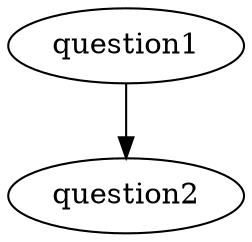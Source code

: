 digraph task1 {
  start=question1;
  question1 [class="Question.QuestionOnePlusOne",params="{\"Question\": \"What is $1+1$?\"}"];
  question2 [class="Question.QuestionOnePlusOne",params="{\"Question\": \"What is one plus one?\"}"];
  question1 -> question2;
}

